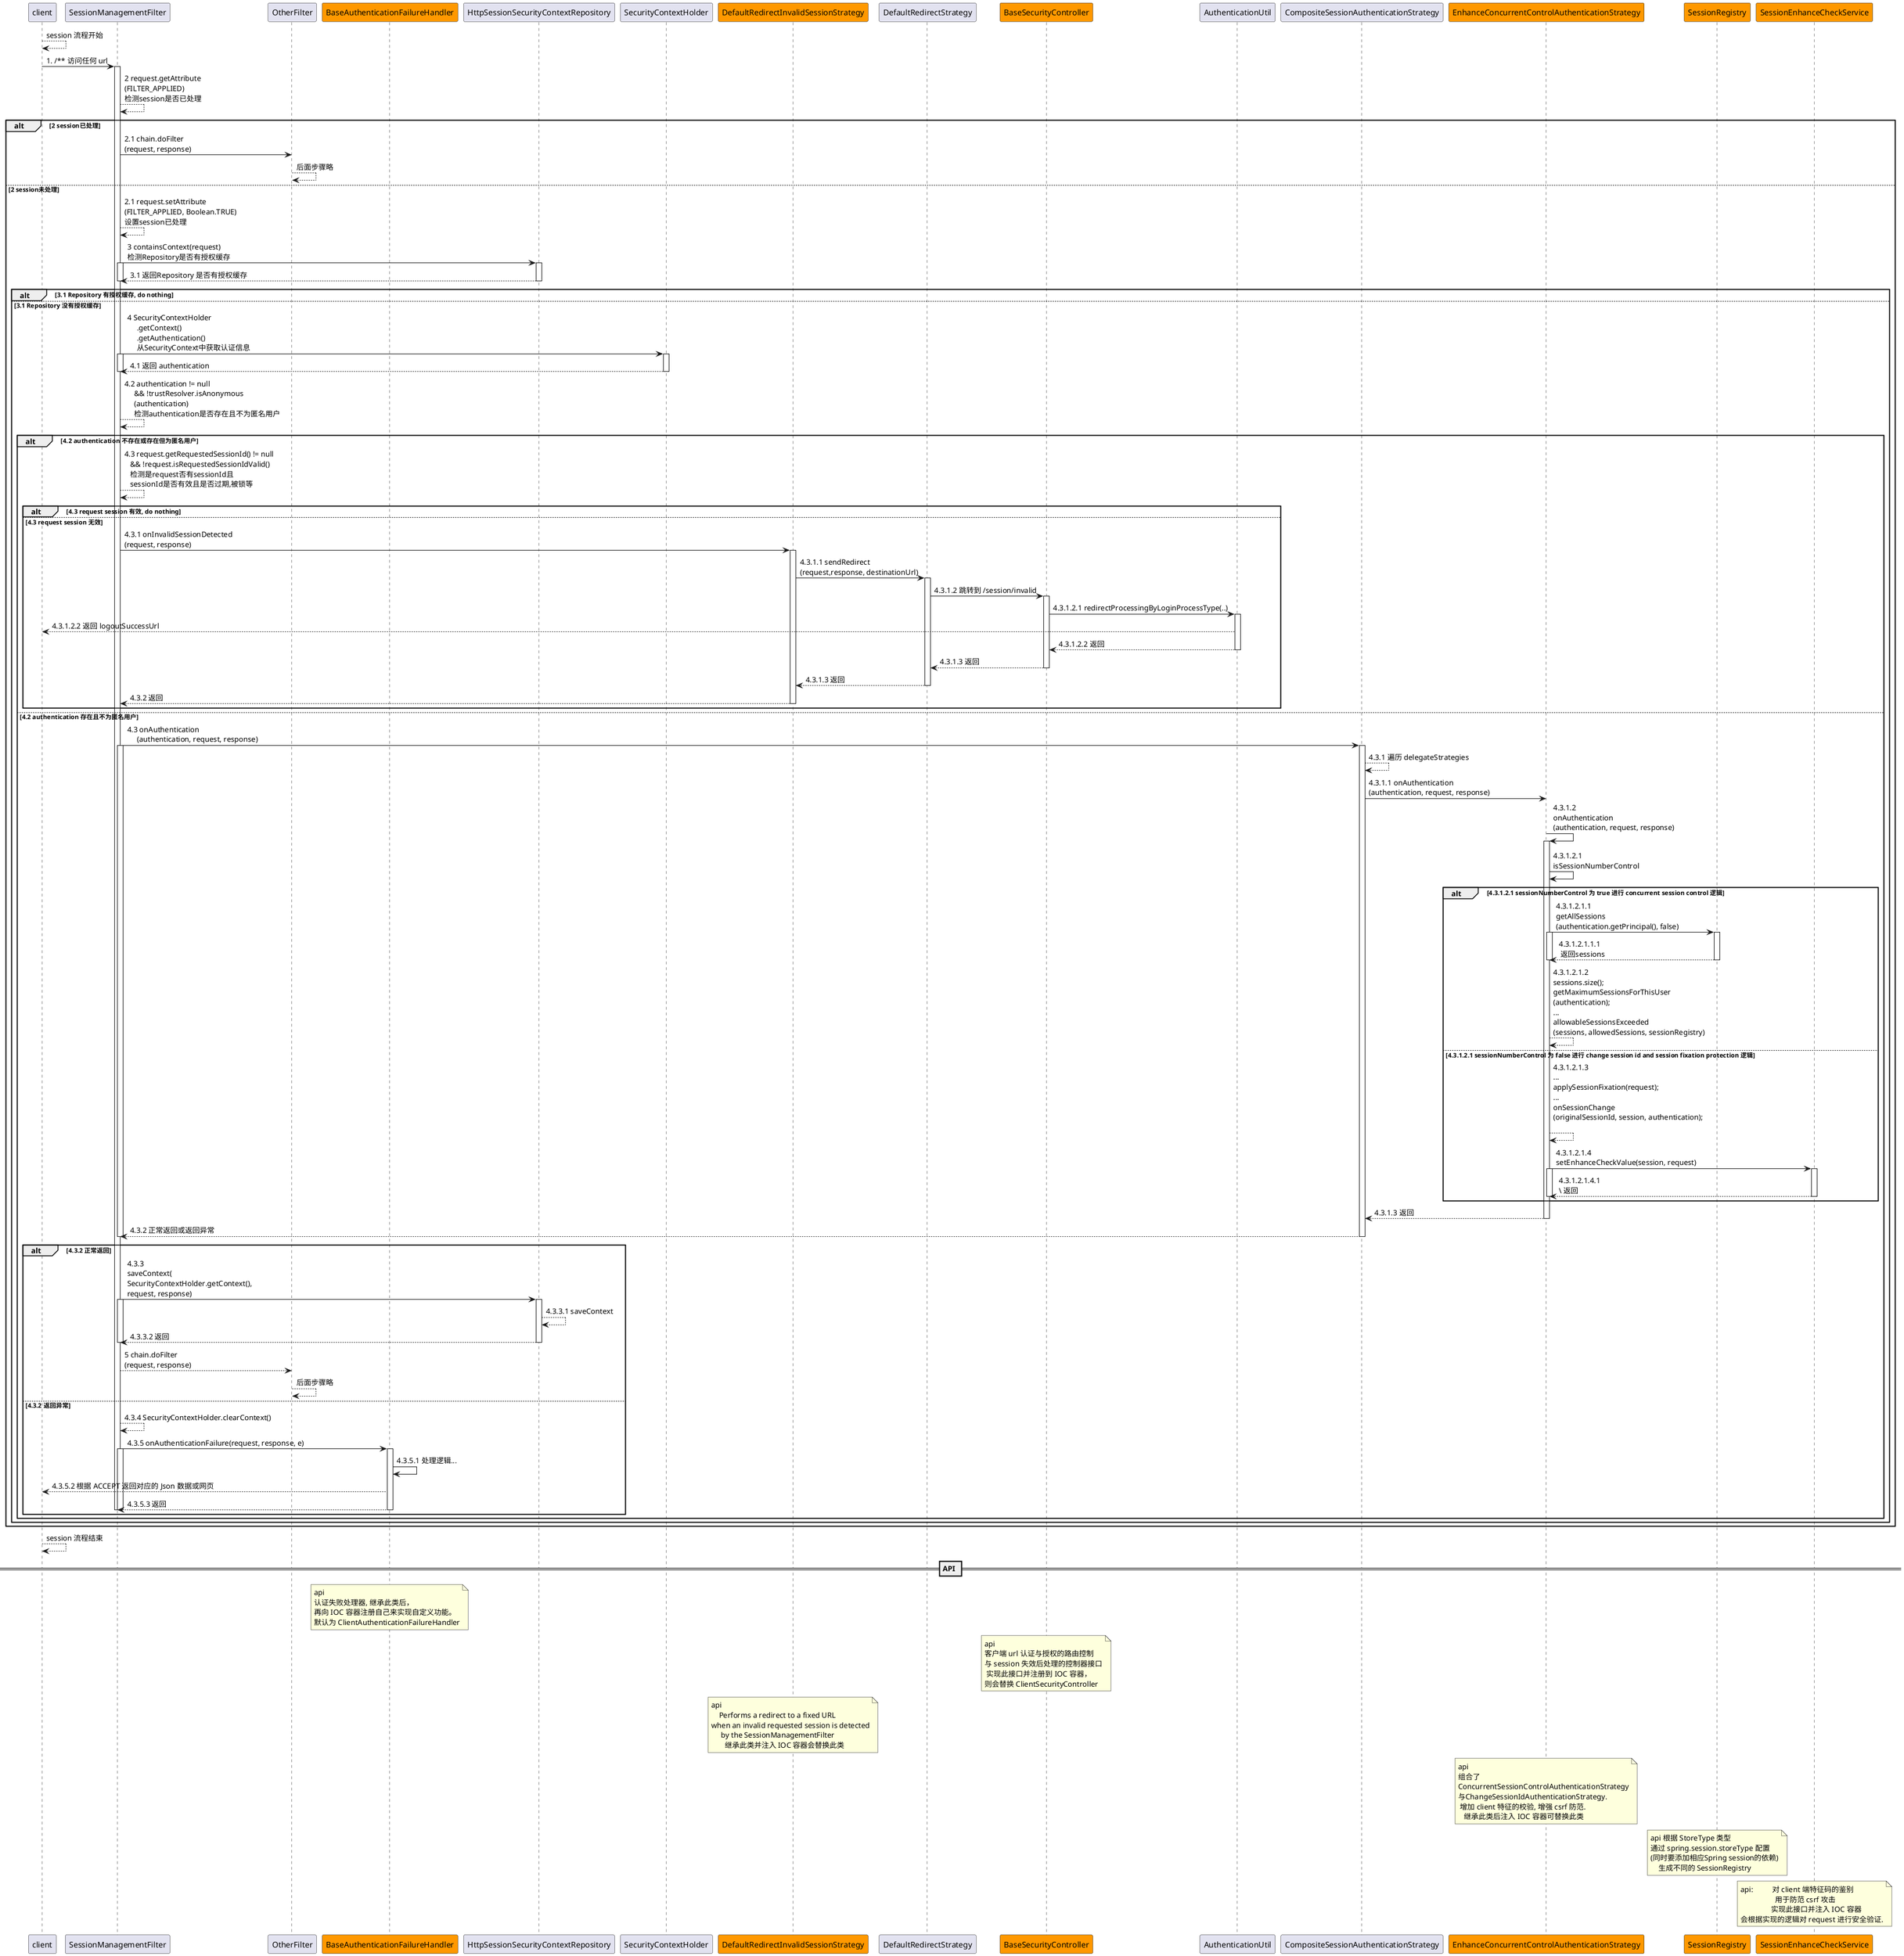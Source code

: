 @startuml

client --> client: session 流程开始
client -> SessionManagementFilter: 1. /** 访问任何 url
activate SessionManagementFilter
SessionManagementFilter --> SessionManagementFilter: 2 request.getAttribute\n(FILTER_APPLIED)\n检测session是否已处理
alt 2 session已处理
SessionManagementFilter -> OtherFilter: 2.1 chain.doFilter\n(request, response)
OtherFilter --> OtherFilter: 后面步骤略
participant BaseAuthenticationFailureHandler #ff9800
else 2 session未处理
SessionManagementFilter --> SessionManagementFilter: 2.1 request.setAttribute\n(FILTER_APPLIED, Boolean.TRUE)\n\
设置session已处理
SessionManagementFilter -> HttpSessionSecurityContextRepository: 3 containsContext(request)\n检测Repository是否有授权缓存
activate SessionManagementFilter
activate HttpSessionSecurityContextRepository
HttpSessionSecurityContextRepository --> SessionManagementFilter: 3.1 返回Repository 是否有授权缓存
alt 3.1 Repository 有授权缓存, do nothing
deactivate HttpSessionSecurityContextRepository
deactivate SessionManagementFilter
else 3.1 Repository 没有授权缓存
SessionManagementFilter -> SecurityContextHolder: 4 SecurityContextHolder\n\
     .getContext()\n\
     .getAuthentication()\n\
     从SecurityContext中获取认证信息
activate SecurityContextHolder
activate SessionManagementFilter
SecurityContextHolder --> SessionManagementFilter: 4.1 返回 authentication
deactivate SecurityContextHolder
deactivate SessionManagementFilter
SessionManagementFilter --> SessionManagementFilter: 4.2 authentication != null\n\
     && !trustResolver.isAnonymous\n     (authentication)\n\
     检测authentication是否存在且不为匿名用户
alt 4.2 authentication 不存在或存在但为匿名用户

SessionManagementFilter --> SessionManagementFilter: 4.3 request.getRequestedSessionId() != null\n\
   && !request.isRequestedSessionIdValid()\n   检测是request否有sessionId且\n   sessionId是否有效且是否过期,被锁等
alt 4.3 request session 有效, do nothing
else 4.3 request session 无效
participant DefaultRedirectInvalidSessionStrategy #ff9800
SessionManagementFilter -> DefaultRedirectInvalidSessionStrategy: 4.3.1 onInvalidSessionDetected\n(request, response)
activate DefaultRedirectInvalidSessionStrategy
DefaultRedirectInvalidSessionStrategy -> DefaultRedirectStrategy: 4.3.1.1 sendRedirect\n(request,response, destinationUrl)
activate DefaultRedirectStrategy
participant BaseSecurityController #ff9800
DefaultRedirectStrategy -> BaseSecurityController: 4.3.1.2 跳转到 /session/invalid
activate BaseSecurityController
BaseSecurityController -> AuthenticationUtil: 4.3.1.2.1 redirectProcessingByLoginProcessType(..)
activate AuthenticationUtil
AuthenticationUtil --> client: 4.3.1.2.2 返回 logoutSuccessUrl
AuthenticationUtil --> BaseSecurityController: 4.3.1.2.2 返回
deactivate AuthenticationUtil
BaseSecurityController --> DefaultRedirectStrategy: 4.3.1.3 返回
deactivate BaseSecurityController
DefaultRedirectStrategy --> DefaultRedirectInvalidSessionStrategy: 4.3.1.3 返回
deactivate DefaultRedirectStrategy
DefaultRedirectInvalidSessionStrategy --> SessionManagementFilter: 4.3.2 返回
deactivate DefaultRedirectInvalidSessionStrategy
end
else 4.2 authentication 存在且不为匿名用户
SessionManagementFilter -> CompositeSessionAuthenticationStrategy: 4.3 onAuthentication\n\
     (authentication, request, response)
activate SessionManagementFilter
activate CompositeSessionAuthenticationStrategy
CompositeSessionAuthenticationStrategy --> CompositeSessionAuthenticationStrategy: 4.3.1 遍历 delegateStrategies
participant EnhanceConcurrentControlAuthenticationStrategy #ff9800
CompositeSessionAuthenticationStrategy -> EnhanceConcurrentControlAuthenticationStrategy: 4.3.1.1 onAuthentication\n\
(authentication, request, response)
EnhanceConcurrentControlAuthenticationStrategy -> EnhanceConcurrentControlAuthenticationStrategy: 4.3.1.2\n\
onAuthentication\n\
(authentication, request, response)
activate EnhanceConcurrentControlAuthenticationStrategy
EnhanceConcurrentControlAuthenticationStrategy -> EnhanceConcurrentControlAuthenticationStrategy: 4.3.1.2.1\n\
isSessionNumberControl
alt 4.3.1.2.1 sessionNumberControl 为 true 进行 concurrent session control 逻辑
participant SessionRegistry #ff9800
EnhanceConcurrentControlAuthenticationStrategy -> SessionRegistry: 4.3.1.2.1.1\n\
getAllSessions\n\
(authentication.getPrincipal(), false)
activate EnhanceConcurrentControlAuthenticationStrategy
activate SessionRegistry
SessionRegistry --> EnhanceConcurrentControlAuthenticationStrategy: 4.3.1.2.1.1.1\n 返回sessions
deactivate SessionRegistry
deactivate EnhanceConcurrentControlAuthenticationStrategy
EnhanceConcurrentControlAuthenticationStrategy --> EnhanceConcurrentControlAuthenticationStrategy: 4.3.1.2.1.2\n\
sessions.size();\n\
getMaximumSessionsForThisUser\n(authentication);\n\
...\n\
allowableSessionsExceeded\n(sessions, allowedSessions, sessionRegistry)
else 4.3.1.2.1 sessionNumberControl 为 false 进行 change session id and session fixation protection 逻辑
EnhanceConcurrentControlAuthenticationStrategy --> EnhanceConcurrentControlAuthenticationStrategy: 4.3.1.2.1.3\n\
...\n\
applySessionFixation(request);\n\
...\n\
onSessionChange\n(originalSessionId, session, authentication);\n
participant SessionEnhanceCheckService #ff9800
EnhanceConcurrentControlAuthenticationStrategy -> SessionEnhanceCheckService: 4.3.1.2.1.4\n\
setEnhanceCheckValue(session, request)
activate EnhanceConcurrentControlAuthenticationStrategy
activate SessionEnhanceCheckService
SessionEnhanceCheckService --> EnhanceConcurrentControlAuthenticationStrategy: 4.3.1.2.1.4.1\n\ 返回
deactivate SessionEnhanceCheckService
deactivate EnhanceConcurrentControlAuthenticationStrategy
end
EnhanceConcurrentControlAuthenticationStrategy --> CompositeSessionAuthenticationStrategy: 4.3.1.3 返回
deactivate EnhanceConcurrentControlAuthenticationStrategy
CompositeSessionAuthenticationStrategy --> SessionManagementFilter: 4.3.2 正常返回或返回异常
deactivate CompositeSessionAuthenticationStrategy
deactivate SessionManagementFilter
alt 4.3.2 正常返回
SessionManagementFilter -> HttpSessionSecurityContextRepository: 4.3.3 \n\
saveContext(\nSecurityContextHolder.getContext(),\n\
request, response)
activate SessionManagementFilter
activate HttpSessionSecurityContextRepository
HttpSessionSecurityContextRepository --> HttpSessionSecurityContextRepository: 4.3.3.1 saveContext
HttpSessionSecurityContextRepository --> SessionManagementFilter: 4.3.3.2 返回
deactivate HttpSessionSecurityContextRepository
deactivate SessionManagementFilter
SessionManagementFilter --> OtherFilter: 5 chain.doFilter\n(request, response)
OtherFilter --> OtherFilter: 后面步骤略
else 4.3.2 返回异常
SessionManagementFilter --> SessionManagementFilter: 4.3.4 SecurityContextHolder.clearContext()
SessionManagementFilter -> BaseAuthenticationFailureHandler: 4.3.5 onAuthenticationFailure(request, response, e)
activate SessionManagementFilter
activate BaseAuthenticationFailureHandler
BaseAuthenticationFailureHandler -> BaseAuthenticationFailureHandler: 4.3.5.1 处理逻辑...
BaseAuthenticationFailureHandler --> client: 4.3.5.2 根据 ACCEPT 返回对应的 Json 数据或网页
BaseAuthenticationFailureHandler --> SessionManagementFilter: 4.3.5.3 返回

deactivate BaseAuthenticationFailureHandler
deactivate SessionManagementFilter
deactivate SessionManagementFilter

end
end
end
end


client --> client: session 流程结束

== API ==
note over BaseAuthenticationFailureHandler: api \n\
认证失败处理器, 继承此类后，\n\
再向 IOC 容器注册自己来实现自定义功能。\n\
默认为 ClientAuthenticationFailureHandler
note over BaseSecurityController: api\n\
客户端 url 认证与授权的路由控制\n\
与 session 失效后处理的控制器接口\n\
 实现此接口并注册到 IOC 容器，\n\
则会替换 ClientSecurityController
note over DefaultRedirectInvalidSessionStrategy: api \n\
    Performs a redirect to a fixed URL\n\
when an invalid requested session is detected\n\
     by the SessionManagementFilter\n\
       继承此类并注入 IOC 容器会替换此类
note over EnhanceConcurrentControlAuthenticationStrategy: api\n\
组合了 \n\
ConcurrentSessionControlAuthenticationStrategy\n\
与ChangeSessionIdAuthenticationStrategy.\n\
 增加 client 特征的校验, 增强 csrf 防范.\n\
   继承此类后注入 IOC 容器可替换此类
note over SessionRegistry: api 根据 StoreType 类型\n\
通过 spring.session.storeType 配置\n\
(同时要添加相应Spring session的依赖)\n\
    生成不同的 SessionRegistry
note over SessionEnhanceCheckService: api:          对 client 端特征码的鉴别\n\
                  用于防范 csrf 攻击\n\
                实现此接口并注入 IOC 容器\n会根据实现的逻辑对 request 进行安全验证.

@enduml